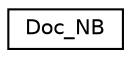 digraph "Иерархия классов. Графический вид."
{
 // LATEX_PDF_SIZE
  edge [fontname="Helvetica",fontsize="10",labelfontname="Helvetica",labelfontsize="10"];
  node [fontname="Helvetica",fontsize="10",shape=record];
  rankdir="LR";
  Node0 [label="Doc_NB",height=0.2,width=0.4,color="black", fillcolor="white", style="filled",URL="$classDoc__NB.html",tooltip=" "];
}
